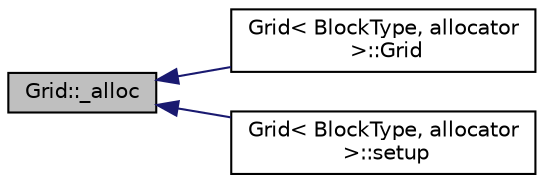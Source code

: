 digraph "Grid::_alloc"
{
  edge [fontname="Helvetica",fontsize="10",labelfontname="Helvetica",labelfontsize="10"];
  node [fontname="Helvetica",fontsize="10",shape=record];
  rankdir="LR";
  Node1 [label="Grid::_alloc",height=0.2,width=0.4,color="black", fillcolor="grey75", style="filled", fontcolor="black"];
  Node1 -> Node2 [dir="back",color="midnightblue",fontsize="10",style="solid",fontname="Helvetica"];
  Node2 [label="Grid\< BlockType, allocator\l \>::Grid",height=0.2,width=0.4,color="black", fillcolor="white", style="filled",URL="$class_grid.html#a31f48dede8dce2a6fb4260e42c991ec9"];
  Node1 -> Node3 [dir="back",color="midnightblue",fontsize="10",style="solid",fontname="Helvetica"];
  Node3 [label="Grid\< BlockType, allocator\l \>::setup",height=0.2,width=0.4,color="black", fillcolor="white", style="filled",URL="$class_grid.html#a754c47a84c734075e6ccffacb0b4509d"];
}

